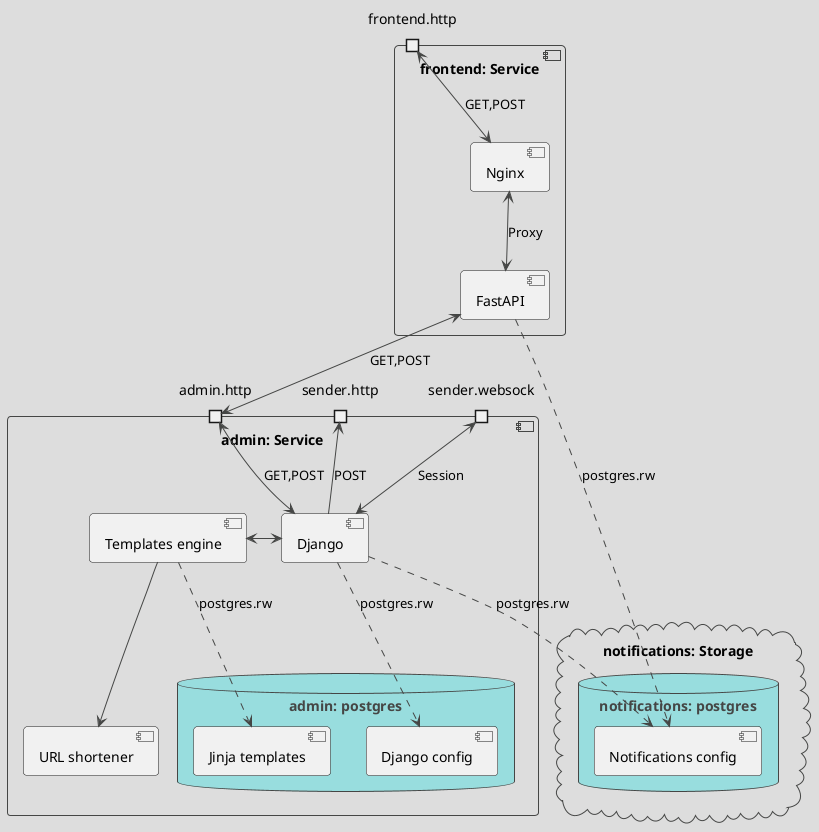@startuml "Notifications admin module"
!theme toy
'''Часть сервиса уведомлений, отвечающая за создание и администрирование нотификаций'''


'''Хранилища и внешние сервисы'''
cloud "notifications: Storage" {
    database "notifications: postgres" {
        [Notifications config]
    }
}


'''Компоненты бизнес-логики'''
component "frontend: Service" {
    'Внешние интерфейсы службы'
    portin frontend.http

    'Компоненты службы'
    [Nginx]
    [FastAPI]

    'Внутренние каналы службы'
    [Nginx] <--> "FastAPI": Proxy

    'Обслуживание внешних интерфейсы'
    frontend.http <--> Nginx: GET,POST
}

component "admin: Service" {
    'Внешние интерфейсы службы'
    portin admin.http
    port   sender.http
    port   sender.websock

    'Компоненты службы'
    [Django]
    [Templates engine]
    [URL shortener]

    'Хранилища\кэши службы'
    database "admin: postgres" {
        [Django config]
        [Jinja templates]
    }

    'Внутренние каналы службы'
    [Django] ..>      [Django config]: postgres.rw
    [Django] <-left-> [Templates engine]
    [Templates engine] --> [URL shortener]
    [Templates engine] ..> [Jinja templates]: postgres.rw

    'Обслуживание внешних интерфейсов'
    admin.http <--> [Django]: GET,POST
    sender.http <--  [Django]: POST
    sender.websock  <--> [Django]: Session
}


'''Обслуживание внешних и облачных сервисов'''
[FastAPI]  ..> [Notifications config]: postgres.rw
[FastAPI] <--> admin.http: GET,POST
[Django]   ..> [Notifications config]: postgres.rw

@enduml
